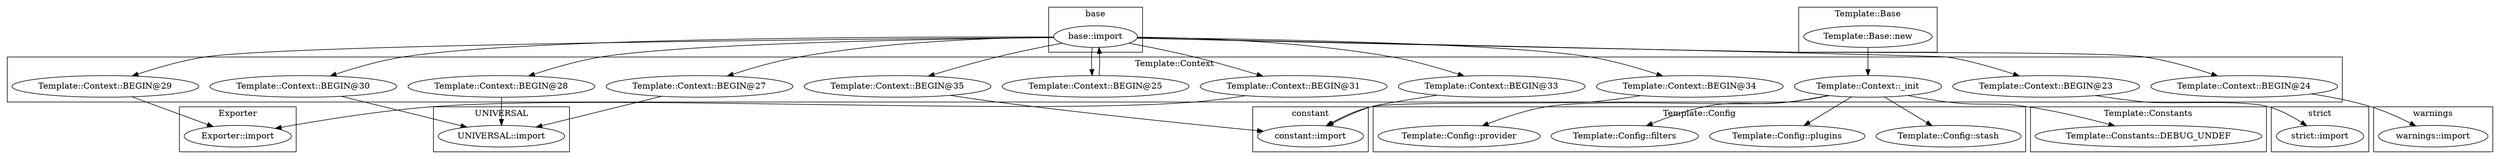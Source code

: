 digraph {
graph [overlap=false]
subgraph cluster_Template_Context {
	label="Template::Context";
	"Template::Context::BEGIN@29";
	"Template::Context::BEGIN@25";
	"Template::Context::BEGIN@28";
	"Template::Context::BEGIN@33";
	"Template::Context::_init";
	"Template::Context::BEGIN@34";
	"Template::Context::BEGIN@27";
	"Template::Context::BEGIN@23";
	"Template::Context::BEGIN@35";
	"Template::Context::BEGIN@31";
	"Template::Context::BEGIN@30";
	"Template::Context::BEGIN@24";
}
subgraph cluster_constant {
	label="constant";
	"constant::import";
}
subgraph cluster_UNIVERSAL {
	label="UNIVERSAL";
	"UNIVERSAL::import";
}
subgraph cluster_warnings {
	label="warnings";
	"warnings::import";
}
subgraph cluster_Template_Config {
	label="Template::Config";
	"Template::Config::filters";
	"Template::Config::provider";
	"Template::Config::stash";
	"Template::Config::plugins";
}
subgraph cluster_base {
	label="base";
	"base::import";
}
subgraph cluster_Exporter {
	label="Exporter";
	"Exporter::import";
}
subgraph cluster_Template_Constants {
	label="Template::Constants";
	"Template::Constants::DEBUG_UNDEF";
}
subgraph cluster_Template_Base {
	label="Template::Base";
	"Template::Base::new";
}
subgraph cluster_strict {
	label="strict";
	"strict::import";
}
"Template::Context::_init" -> "Template::Config::filters";
"base::import" -> "Template::Context::BEGIN@29";
"Template::Context::BEGIN@28" -> "UNIVERSAL::import";
"Template::Context::BEGIN@30" -> "UNIVERSAL::import";
"Template::Context::BEGIN@27" -> "UNIVERSAL::import";
"base::import" -> "Template::Context::BEGIN@30";
"base::import" -> "Template::Context::BEGIN@31";
"base::import" -> "Template::Context::BEGIN@34";
"Template::Context::BEGIN@34" -> "constant::import";
"Template::Context::BEGIN@35" -> "constant::import";
"Template::Context::BEGIN@33" -> "constant::import";
"base::import" -> "Template::Context::BEGIN@24";
"Template::Context::BEGIN@23" -> "strict::import";
"Template::Base::new" -> "Template::Context::_init";
"base::import" -> "Template::Context::BEGIN@35";
"Template::Context::_init" -> "Template::Config::plugins";
"base::import" -> "Template::Context::BEGIN@27";
"Template::Context::BEGIN@29" -> "Exporter::import";
"Template::Context::BEGIN@31" -> "Exporter::import";
"Template::Context::_init" -> "Template::Constants::DEBUG_UNDEF";
"Template::Context::_init" -> "Template::Config::stash";
"Template::Context::BEGIN@25" -> "base::import";
"Template::Context::BEGIN@24" -> "warnings::import";
"Template::Context::_init" -> "Template::Config::provider";
"base::import" -> "Template::Context::BEGIN@23";
"base::import" -> "Template::Context::BEGIN@33";
"base::import" -> "Template::Context::BEGIN@25";
"base::import" -> "Template::Context::BEGIN@28";
}
